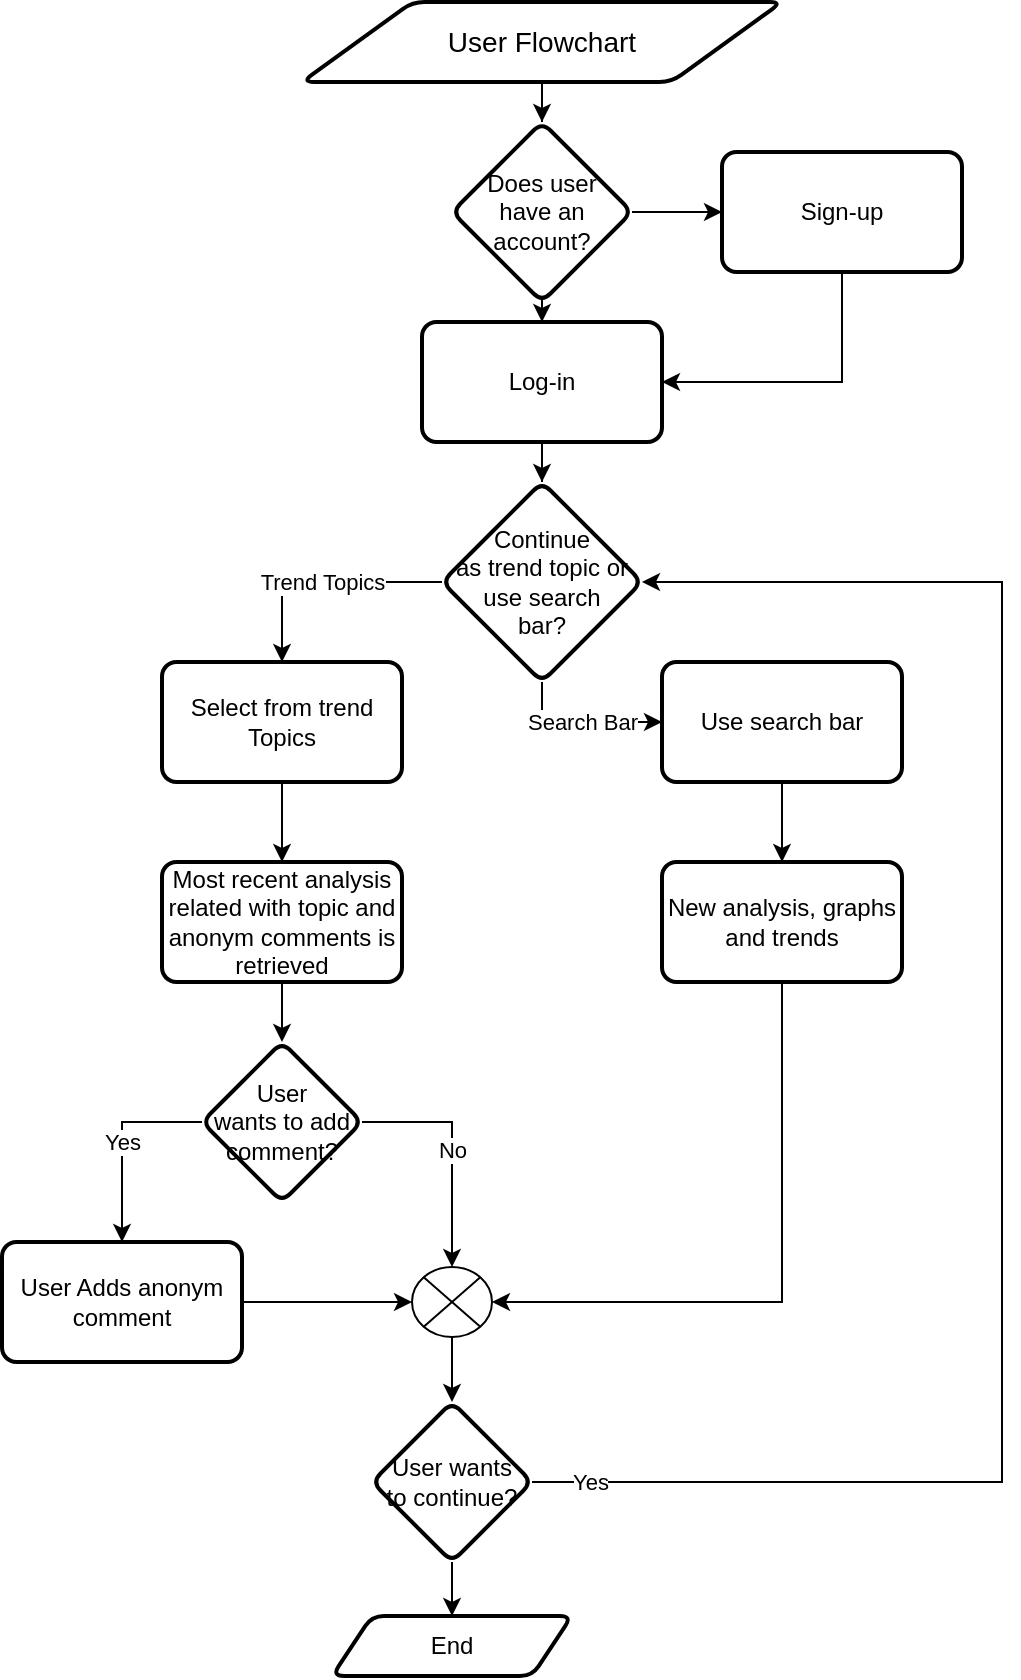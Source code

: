 <mxfile version="13.9.9" type="github"><diagram name="Page-1" id="8ce9d11a-91a2-4d17-14d8-a56ed91bf033"><mxGraphModel dx="1378" dy="775" grid="1" gridSize="10" guides="1" tooltips="1" connect="1" arrows="1" fold="1" page="1" pageScale="1" pageWidth="1169" pageHeight="827" background="#ffffff" math="0" shadow="0"><root><mxCell id="0"/><mxCell id="1" parent="0"/><mxCell id="RJjHfGAlUJpd5nKMhMD6-6" value="" style="edgeStyle=orthogonalEdgeStyle;rounded=0;orthogonalLoop=1;jettySize=auto;html=1;" edge="1" parent="1" source="RJjHfGAlUJpd5nKMhMD6-2" target="RJjHfGAlUJpd5nKMhMD6-5"><mxGeometry relative="1" as="geometry"/></mxCell><mxCell id="RJjHfGAlUJpd5nKMhMD6-2" value="&lt;font style=&quot;font-size: 14px&quot;&gt;User Flowchart&lt;/font&gt;" style="shape=parallelogram;html=1;strokeWidth=2;perimeter=parallelogramPerimeter;whiteSpace=wrap;rounded=1;arcSize=12;size=0.23;" vertex="1" parent="1"><mxGeometry x="410" y="20" width="240" height="40" as="geometry"/></mxCell><mxCell id="RJjHfGAlUJpd5nKMhMD6-8" value="" style="edgeStyle=orthogonalEdgeStyle;rounded=0;orthogonalLoop=1;jettySize=auto;html=1;" edge="1" parent="1" source="RJjHfGAlUJpd5nKMhMD6-5" target="RJjHfGAlUJpd5nKMhMD6-7"><mxGeometry relative="1" as="geometry"/></mxCell><mxCell id="RJjHfGAlUJpd5nKMhMD6-10" value="" style="edgeStyle=orthogonalEdgeStyle;rounded=0;orthogonalLoop=1;jettySize=auto;html=1;" edge="1" parent="1" source="RJjHfGAlUJpd5nKMhMD6-5" target="RJjHfGAlUJpd5nKMhMD6-9"><mxGeometry relative="1" as="geometry"/></mxCell><mxCell id="RJjHfGAlUJpd5nKMhMD6-5" value="&lt;div&gt;Does user &lt;br&gt;&lt;/div&gt;&lt;div&gt;have an account?&lt;/div&gt;" style="rhombus;whiteSpace=wrap;html=1;rounded=1;strokeWidth=2;arcSize=12;" vertex="1" parent="1"><mxGeometry x="485" y="80" width="90" height="90" as="geometry"/></mxCell><mxCell id="RJjHfGAlUJpd5nKMhMD6-17" value="" style="edgeStyle=orthogonalEdgeStyle;rounded=0;orthogonalLoop=1;jettySize=auto;html=1;entryX=0.5;entryY=0;entryDx=0;entryDy=0;" edge="1" parent="1" source="RJjHfGAlUJpd5nKMhMD6-7" target="RJjHfGAlUJpd5nKMhMD6-16"><mxGeometry relative="1" as="geometry"><mxPoint x="530" y="270" as="targetPoint"/></mxGeometry></mxCell><mxCell id="RJjHfGAlUJpd5nKMhMD6-7" value="Log-in" style="whiteSpace=wrap;html=1;rounded=1;strokeWidth=2;arcSize=12;" vertex="1" parent="1"><mxGeometry x="470" y="180" width="120" height="60" as="geometry"/></mxCell><mxCell id="RJjHfGAlUJpd5nKMhMD6-11" style="edgeStyle=orthogonalEdgeStyle;rounded=0;orthogonalLoop=1;jettySize=auto;html=1;entryX=1;entryY=0.5;entryDx=0;entryDy=0;exitX=0.5;exitY=1;exitDx=0;exitDy=0;" edge="1" parent="1" source="RJjHfGAlUJpd5nKMhMD6-9" target="RJjHfGAlUJpd5nKMhMD6-7"><mxGeometry relative="1" as="geometry"/></mxCell><mxCell id="RJjHfGAlUJpd5nKMhMD6-9" value="Sign-up" style="whiteSpace=wrap;html=1;rounded=1;strokeWidth=2;arcSize=12;" vertex="1" parent="1"><mxGeometry x="620" y="95" width="120" height="60" as="geometry"/></mxCell><mxCell id="RJjHfGAlUJpd5nKMhMD6-26" value="" style="edgeStyle=orthogonalEdgeStyle;rounded=0;orthogonalLoop=1;jettySize=auto;html=1;" edge="1" parent="1" source="RJjHfGAlUJpd5nKMhMD6-13" target="RJjHfGAlUJpd5nKMhMD6-25"><mxGeometry relative="1" as="geometry"/></mxCell><mxCell id="RJjHfGAlUJpd5nKMhMD6-13" value="Use search bar" style="whiteSpace=wrap;html=1;rounded=1;strokeWidth=2;arcSize=12;" vertex="1" parent="1"><mxGeometry x="590" y="350" width="120" height="60" as="geometry"/></mxCell><mxCell id="RJjHfGAlUJpd5nKMhMD6-24" value="" style="edgeStyle=orthogonalEdgeStyle;rounded=0;orthogonalLoop=1;jettySize=auto;html=1;" edge="1" parent="1" source="RJjHfGAlUJpd5nKMhMD6-15" target="RJjHfGAlUJpd5nKMhMD6-23"><mxGeometry relative="1" as="geometry"/></mxCell><mxCell id="RJjHfGAlUJpd5nKMhMD6-15" value="Select from trend Topics" style="whiteSpace=wrap;html=1;rounded=1;strokeWidth=2;arcSize=12;" vertex="1" parent="1"><mxGeometry x="340" y="350" width="120" height="60" as="geometry"/></mxCell><mxCell id="RJjHfGAlUJpd5nKMhMD6-19" value="Search Bar" style="edgeStyle=orthogonalEdgeStyle;rounded=0;orthogonalLoop=1;jettySize=auto;html=1;entryX=0;entryY=0.5;entryDx=0;entryDy=0;exitX=0.5;exitY=1;exitDx=0;exitDy=0;" edge="1" parent="1" source="RJjHfGAlUJpd5nKMhMD6-16" target="RJjHfGAlUJpd5nKMhMD6-13"><mxGeometry relative="1" as="geometry"/></mxCell><mxCell id="RJjHfGAlUJpd5nKMhMD6-20" value="Trend Topics" style="edgeStyle=orthogonalEdgeStyle;rounded=0;orthogonalLoop=1;jettySize=auto;html=1;entryX=0.5;entryY=0;entryDx=0;entryDy=0;" edge="1" parent="1" source="RJjHfGAlUJpd5nKMhMD6-16" target="RJjHfGAlUJpd5nKMhMD6-15"><mxGeometry relative="1" as="geometry"/></mxCell><mxCell id="RJjHfGAlUJpd5nKMhMD6-16" value="&lt;div&gt;Continue&lt;/div&gt;&lt;div&gt; as trend topic or use search&lt;/div&gt;&lt;div&gt; bar?&lt;/div&gt;" style="rhombus;whiteSpace=wrap;html=1;rounded=1;strokeWidth=2;arcSize=12;" vertex="1" parent="1"><mxGeometry x="480" y="260" width="100" height="100" as="geometry"/></mxCell><mxCell id="RJjHfGAlUJpd5nKMhMD6-35" value="" style="edgeStyle=orthogonalEdgeStyle;rounded=0;orthogonalLoop=1;jettySize=auto;html=1;" edge="1" parent="1" source="RJjHfGAlUJpd5nKMhMD6-23" target="RJjHfGAlUJpd5nKMhMD6-34"><mxGeometry relative="1" as="geometry"/></mxCell><mxCell id="RJjHfGAlUJpd5nKMhMD6-23" value="Most recent analysis related with topic and anonym comments is retrieved" style="whiteSpace=wrap;html=1;rounded=1;strokeWidth=2;arcSize=12;" vertex="1" parent="1"><mxGeometry x="340" y="450" width="120" height="60" as="geometry"/></mxCell><mxCell id="RJjHfGAlUJpd5nKMhMD6-46" style="edgeStyle=orthogonalEdgeStyle;rounded=0;orthogonalLoop=1;jettySize=auto;html=1;entryX=1;entryY=0.5;entryDx=0;entryDy=0;entryPerimeter=0;exitX=0.5;exitY=1;exitDx=0;exitDy=0;" edge="1" parent="1" source="RJjHfGAlUJpd5nKMhMD6-25" target="RJjHfGAlUJpd5nKMhMD6-45"><mxGeometry relative="1" as="geometry"/></mxCell><mxCell id="RJjHfGAlUJpd5nKMhMD6-25" value="New analysis, graphs and trends" style="whiteSpace=wrap;html=1;rounded=1;strokeWidth=2;arcSize=12;" vertex="1" parent="1"><mxGeometry x="590" y="450" width="120" height="60" as="geometry"/></mxCell><mxCell id="RJjHfGAlUJpd5nKMhMD6-38" value="Yes" style="edgeStyle=orthogonalEdgeStyle;rounded=0;orthogonalLoop=1;jettySize=auto;html=1;exitX=0;exitY=0.5;exitDx=0;exitDy=0;" edge="1" parent="1" source="RJjHfGAlUJpd5nKMhMD6-34" target="RJjHfGAlUJpd5nKMhMD6-37"><mxGeometry relative="1" as="geometry"/></mxCell><mxCell id="RJjHfGAlUJpd5nKMhMD6-42" value="No" style="edgeStyle=orthogonalEdgeStyle;rounded=0;orthogonalLoop=1;jettySize=auto;html=1;entryX=0.5;entryY=0;entryDx=0;entryDy=0;entryPerimeter=0;" edge="1" parent="1" source="RJjHfGAlUJpd5nKMhMD6-34" target="RJjHfGAlUJpd5nKMhMD6-45"><mxGeometry relative="1" as="geometry"/></mxCell><mxCell id="RJjHfGAlUJpd5nKMhMD6-34" value="&lt;div&gt;User&lt;/div&gt;&lt;div&gt; wants to add comment?&lt;/div&gt;" style="rhombus;whiteSpace=wrap;html=1;rounded=1;strokeWidth=2;arcSize=12;" vertex="1" parent="1"><mxGeometry x="360" y="540" width="80" height="80" as="geometry"/></mxCell><mxCell id="RJjHfGAlUJpd5nKMhMD6-43" style="edgeStyle=orthogonalEdgeStyle;rounded=0;orthogonalLoop=1;jettySize=auto;html=1;entryX=0;entryY=0.5;entryDx=0;entryDy=0;entryPerimeter=0;" edge="1" parent="1" source="RJjHfGAlUJpd5nKMhMD6-37" target="RJjHfGAlUJpd5nKMhMD6-45"><mxGeometry relative="1" as="geometry"/></mxCell><mxCell id="RJjHfGAlUJpd5nKMhMD6-37" value="User Adds anonym comment" style="whiteSpace=wrap;html=1;rounded=1;strokeWidth=2;arcSize=12;" vertex="1" parent="1"><mxGeometry x="260" y="640" width="120" height="60" as="geometry"/></mxCell><mxCell id="RJjHfGAlUJpd5nKMhMD6-44" value="Yes" style="edgeStyle=orthogonalEdgeStyle;rounded=0;orthogonalLoop=1;jettySize=auto;html=1;entryX=1;entryY=0.5;entryDx=0;entryDy=0;" edge="1" parent="1" source="RJjHfGAlUJpd5nKMhMD6-41" target="RJjHfGAlUJpd5nKMhMD6-16"><mxGeometry x="-0.934" relative="1" as="geometry"><Array as="points"><mxPoint x="760" y="760"/><mxPoint x="760" y="310"/></Array><mxPoint as="offset"/></mxGeometry></mxCell><mxCell id="RJjHfGAlUJpd5nKMhMD6-49" value="" style="edgeStyle=orthogonalEdgeStyle;rounded=0;orthogonalLoop=1;jettySize=auto;html=1;" edge="1" parent="1" source="RJjHfGAlUJpd5nKMhMD6-41" target="RJjHfGAlUJpd5nKMhMD6-48"><mxGeometry relative="1" as="geometry"/></mxCell><mxCell id="RJjHfGAlUJpd5nKMhMD6-41" value="&lt;div&gt;User wants &lt;br&gt;&lt;/div&gt;&lt;div&gt;to continue?&lt;/div&gt;" style="rhombus;whiteSpace=wrap;html=1;rounded=1;strokeWidth=2;arcSize=12;" vertex="1" parent="1"><mxGeometry x="445" y="720" width="80" height="80" as="geometry"/></mxCell><mxCell id="RJjHfGAlUJpd5nKMhMD6-47" value="" style="edgeStyle=orthogonalEdgeStyle;rounded=0;orthogonalLoop=1;jettySize=auto;html=1;" edge="1" parent="1" source="RJjHfGAlUJpd5nKMhMD6-45" target="RJjHfGAlUJpd5nKMhMD6-41"><mxGeometry relative="1" as="geometry"/></mxCell><mxCell id="RJjHfGAlUJpd5nKMhMD6-45" value="" style="verticalLabelPosition=bottom;verticalAlign=top;html=1;shape=mxgraph.flowchart.or;" vertex="1" parent="1"><mxGeometry x="465" y="652.5" width="40" height="35" as="geometry"/></mxCell><mxCell id="RJjHfGAlUJpd5nKMhMD6-48" value="End" style="shape=parallelogram;perimeter=parallelogramPerimeter;whiteSpace=wrap;html=1;fixedSize=1;rounded=1;strokeWidth=2;arcSize=12;" vertex="1" parent="1"><mxGeometry x="425" y="827" width="120" height="30" as="geometry"/></mxCell></root></mxGraphModel></diagram></mxfile>